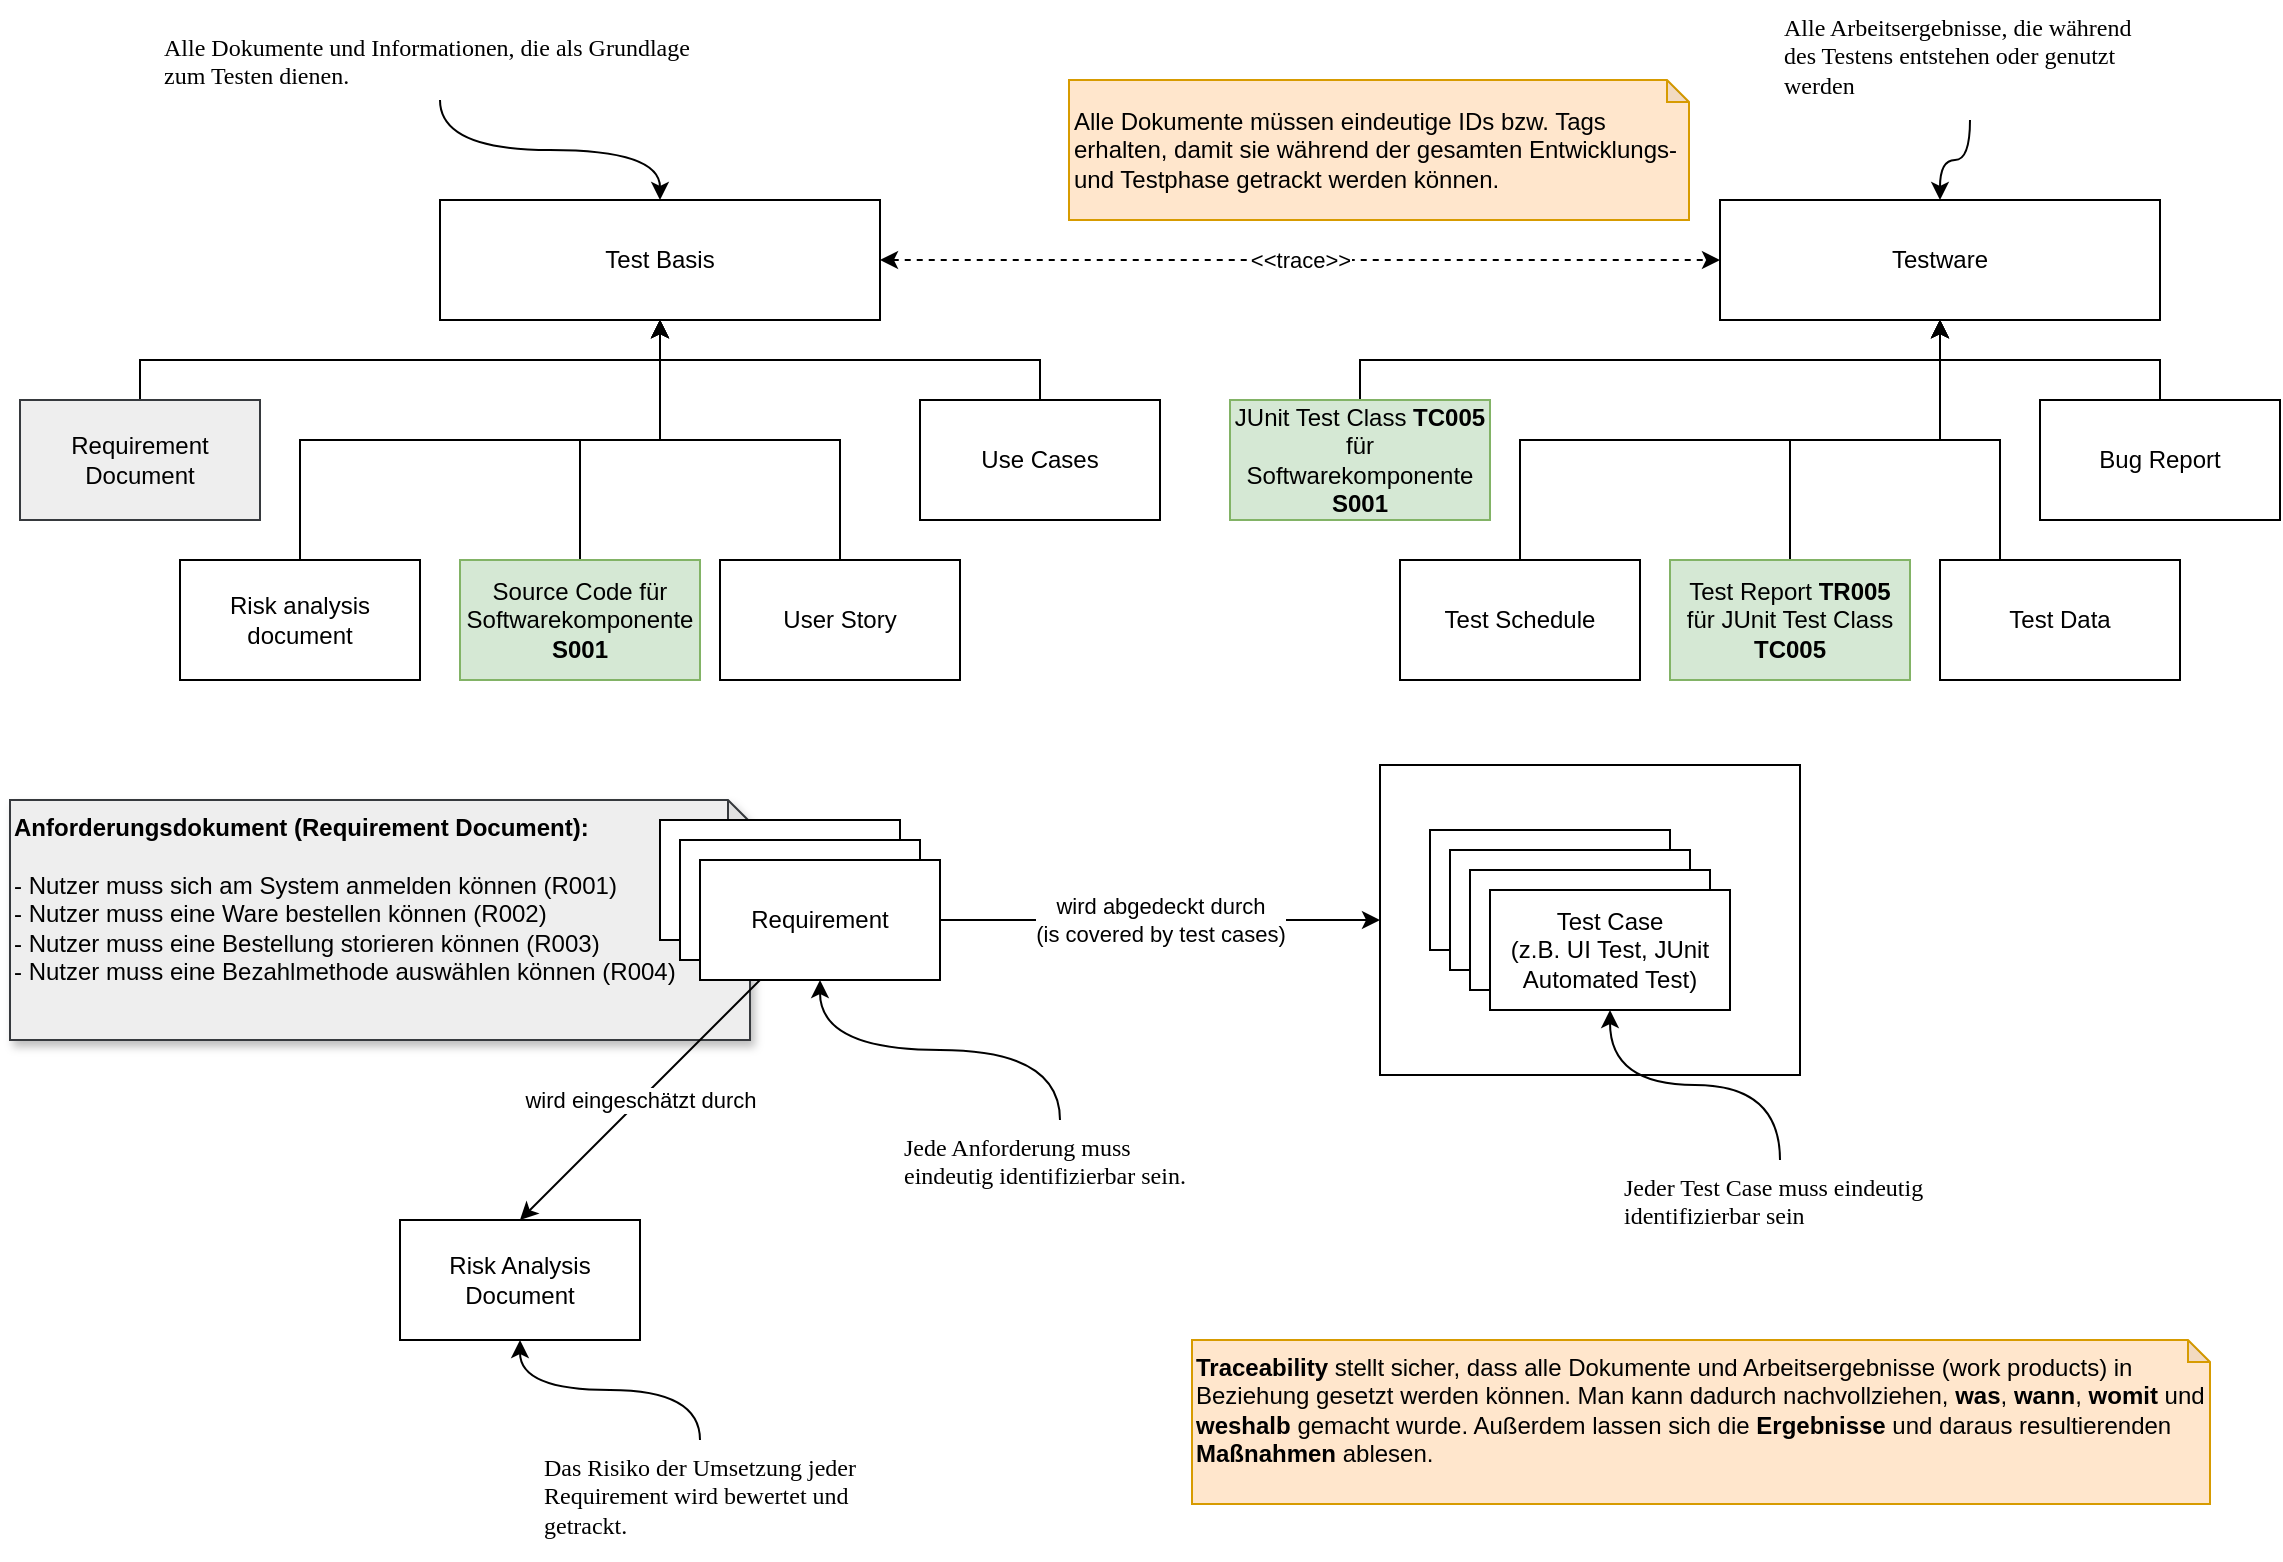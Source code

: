 <mxfile version="22.0.3" type="device">
  <diagram name="Seite-1" id="roXuE7L3s7j9phd4YfCg">
    <mxGraphModel dx="1687" dy="993" grid="0" gridSize="10" guides="1" tooltips="1" connect="1" arrows="1" fold="1" page="1" pageScale="1" pageWidth="1169" pageHeight="827" math="0" shadow="0">
      <root>
        <mxCell id="0" />
        <mxCell id="1" parent="0" />
        <mxCell id="yplDRdkCxZIl3KR5xcUl-41" value="" style="rounded=0;whiteSpace=wrap;html=1;" vertex="1" parent="1">
          <mxGeometry x="700" y="392.5" width="210" height="155" as="geometry" />
        </mxCell>
        <mxCell id="yplDRdkCxZIl3KR5xcUl-21" value="&amp;lt;&amp;lt;trace&amp;gt;&amp;gt;" style="edgeStyle=orthogonalEdgeStyle;rounded=0;orthogonalLoop=1;jettySize=auto;html=1;dashed=1;endArrow=classic;endFill=1;startArrow=classic;startFill=1;" edge="1" parent="1" source="yplDRdkCxZIl3KR5xcUl-2" target="yplDRdkCxZIl3KR5xcUl-20">
          <mxGeometry relative="1" as="geometry" />
        </mxCell>
        <mxCell id="yplDRdkCxZIl3KR5xcUl-2" value="Test Basis" style="rounded=0;whiteSpace=wrap;html=1;" vertex="1" parent="1">
          <mxGeometry x="230" y="110" width="220" height="60" as="geometry" />
        </mxCell>
        <mxCell id="yplDRdkCxZIl3KR5xcUl-13" style="edgeStyle=orthogonalEdgeStyle;rounded=0;orthogonalLoop=1;jettySize=auto;html=1;exitX=0.5;exitY=0;exitDx=0;exitDy=0;entryX=0.5;entryY=1;entryDx=0;entryDy=0;" edge="1" parent="1" source="yplDRdkCxZIl3KR5xcUl-3" target="yplDRdkCxZIl3KR5xcUl-2">
          <mxGeometry relative="1" as="geometry" />
        </mxCell>
        <mxCell id="yplDRdkCxZIl3KR5xcUl-3" value="Requirement Document" style="rounded=0;whiteSpace=wrap;html=1;fillColor=#eeeeee;strokeColor=#36393d;" vertex="1" parent="1">
          <mxGeometry x="20" y="210" width="120" height="60" as="geometry" />
        </mxCell>
        <mxCell id="yplDRdkCxZIl3KR5xcUl-15" style="edgeStyle=orthogonalEdgeStyle;rounded=0;orthogonalLoop=1;jettySize=auto;html=1;exitX=0.5;exitY=0;exitDx=0;exitDy=0;entryX=0.5;entryY=1;entryDx=0;entryDy=0;" edge="1" parent="1" source="yplDRdkCxZIl3KR5xcUl-5" target="yplDRdkCxZIl3KR5xcUl-2">
          <mxGeometry relative="1" as="geometry" />
        </mxCell>
        <mxCell id="yplDRdkCxZIl3KR5xcUl-5" value="Risk analysis document" style="rounded=0;whiteSpace=wrap;html=1;" vertex="1" parent="1">
          <mxGeometry x="100" y="290" width="120" height="60" as="geometry" />
        </mxCell>
        <mxCell id="yplDRdkCxZIl3KR5xcUl-16" style="edgeStyle=orthogonalEdgeStyle;rounded=0;orthogonalLoop=1;jettySize=auto;html=1;exitX=0.5;exitY=0;exitDx=0;exitDy=0;entryX=0.5;entryY=1;entryDx=0;entryDy=0;" edge="1" parent="1" source="yplDRdkCxZIl3KR5xcUl-6" target="yplDRdkCxZIl3KR5xcUl-2">
          <mxGeometry relative="1" as="geometry" />
        </mxCell>
        <mxCell id="yplDRdkCxZIl3KR5xcUl-6" value="Source Code für Softwarekomponente &lt;b&gt;S001&lt;/b&gt;" style="rounded=0;whiteSpace=wrap;html=1;fillColor=#d5e8d4;strokeColor=#82b366;" vertex="1" parent="1">
          <mxGeometry x="240" y="290" width="120" height="60" as="geometry" />
        </mxCell>
        <mxCell id="yplDRdkCxZIl3KR5xcUl-17" style="edgeStyle=orthogonalEdgeStyle;rounded=0;orthogonalLoop=1;jettySize=auto;html=1;exitX=0.5;exitY=0;exitDx=0;exitDy=0;entryX=0.5;entryY=1;entryDx=0;entryDy=0;" edge="1" parent="1" source="yplDRdkCxZIl3KR5xcUl-11" target="yplDRdkCxZIl3KR5xcUl-2">
          <mxGeometry relative="1" as="geometry" />
        </mxCell>
        <mxCell id="yplDRdkCxZIl3KR5xcUl-11" value="User Story" style="rounded=0;whiteSpace=wrap;html=1;" vertex="1" parent="1">
          <mxGeometry x="370" y="290" width="120" height="60" as="geometry" />
        </mxCell>
        <mxCell id="yplDRdkCxZIl3KR5xcUl-19" style="edgeStyle=orthogonalEdgeStyle;rounded=0;orthogonalLoop=1;jettySize=auto;html=1;exitX=0.5;exitY=0;exitDx=0;exitDy=0;entryX=0.5;entryY=1;entryDx=0;entryDy=0;" edge="1" parent="1" source="yplDRdkCxZIl3KR5xcUl-18" target="yplDRdkCxZIl3KR5xcUl-2">
          <mxGeometry relative="1" as="geometry" />
        </mxCell>
        <mxCell id="yplDRdkCxZIl3KR5xcUl-18" value="Use Cases" style="rounded=0;whiteSpace=wrap;html=1;" vertex="1" parent="1">
          <mxGeometry x="470" y="210" width="120" height="60" as="geometry" />
        </mxCell>
        <mxCell id="yplDRdkCxZIl3KR5xcUl-20" value="Testware&lt;br&gt;" style="rounded=0;whiteSpace=wrap;html=1;" vertex="1" parent="1">
          <mxGeometry x="870" y="110" width="220" height="60" as="geometry" />
        </mxCell>
        <mxCell id="yplDRdkCxZIl3KR5xcUl-23" style="edgeStyle=orthogonalEdgeStyle;rounded=0;orthogonalLoop=1;jettySize=auto;html=1;entryX=0.5;entryY=1;entryDx=0;entryDy=0;exitX=0.5;exitY=0;exitDx=0;exitDy=0;" edge="1" parent="1" source="yplDRdkCxZIl3KR5xcUl-22" target="yplDRdkCxZIl3KR5xcUl-20">
          <mxGeometry relative="1" as="geometry" />
        </mxCell>
        <mxCell id="yplDRdkCxZIl3KR5xcUl-22" value="JUnit Test Class &lt;b&gt;TC005&lt;/b&gt;&lt;br&gt;für Softwarekomponente &lt;b&gt;S001&lt;/b&gt;" style="rounded=0;whiteSpace=wrap;html=1;fillColor=#d5e8d4;strokeColor=#82b366;" vertex="1" parent="1">
          <mxGeometry x="625" y="210" width="130" height="60" as="geometry" />
        </mxCell>
        <mxCell id="yplDRdkCxZIl3KR5xcUl-24" value="Alle Dokumente müssen eindeutige IDs bzw. Tags erhalten, damit sie während der gesamten Entwicklungs- und Testphase getrackt werden können." style="shape=note;whiteSpace=wrap;html=1;backgroundOutline=1;darkOpacity=0.05;size=11;align=left;fillColor=#ffe6cc;strokeColor=#d79b00;" vertex="1" parent="1">
          <mxGeometry x="544.5" y="50" width="310" height="70" as="geometry" />
        </mxCell>
        <mxCell id="yplDRdkCxZIl3KR5xcUl-28" style="edgeStyle=orthogonalEdgeStyle;rounded=0;orthogonalLoop=1;jettySize=auto;html=1;exitX=0.5;exitY=0;exitDx=0;exitDy=0;" edge="1" parent="1" source="yplDRdkCxZIl3KR5xcUl-25" target="yplDRdkCxZIl3KR5xcUl-20">
          <mxGeometry relative="1" as="geometry" />
        </mxCell>
        <mxCell id="yplDRdkCxZIl3KR5xcUl-25" value="Test Schedule" style="rounded=0;whiteSpace=wrap;html=1;" vertex="1" parent="1">
          <mxGeometry x="710" y="290" width="120" height="60" as="geometry" />
        </mxCell>
        <mxCell id="yplDRdkCxZIl3KR5xcUl-30" style="edgeStyle=orthogonalEdgeStyle;rounded=0;orthogonalLoop=1;jettySize=auto;html=1;exitX=0.5;exitY=0;exitDx=0;exitDy=0;entryX=0.5;entryY=1;entryDx=0;entryDy=0;" edge="1" parent="1" source="yplDRdkCxZIl3KR5xcUl-26" target="yplDRdkCxZIl3KR5xcUl-20">
          <mxGeometry relative="1" as="geometry" />
        </mxCell>
        <mxCell id="yplDRdkCxZIl3KR5xcUl-26" value="Test Report &lt;b&gt;TR005&lt;/b&gt; für JUnit Test Class &lt;b&gt;TC005&lt;/b&gt;" style="rounded=0;whiteSpace=wrap;html=1;fillColor=#d5e8d4;strokeColor=#82b366;" vertex="1" parent="1">
          <mxGeometry x="845" y="290" width="120" height="60" as="geometry" />
        </mxCell>
        <mxCell id="yplDRdkCxZIl3KR5xcUl-31" style="edgeStyle=orthogonalEdgeStyle;rounded=0;orthogonalLoop=1;jettySize=auto;html=1;exitX=0.5;exitY=0;exitDx=0;exitDy=0;entryX=0.5;entryY=1;entryDx=0;entryDy=0;" edge="1" parent="1" source="yplDRdkCxZIl3KR5xcUl-27" target="yplDRdkCxZIl3KR5xcUl-20">
          <mxGeometry relative="1" as="geometry" />
        </mxCell>
        <mxCell id="yplDRdkCxZIl3KR5xcUl-27" value="Bug Report" style="rounded=0;whiteSpace=wrap;html=1;" vertex="1" parent="1">
          <mxGeometry x="1030" y="210" width="120" height="60" as="geometry" />
        </mxCell>
        <mxCell id="yplDRdkCxZIl3KR5xcUl-32" value="&lt;b&gt;Anforderungsdokument (Requirement Document):&lt;/b&gt;&lt;br&gt;&lt;br&gt;- Nutzer muss sich am System anmelden können (R001)&lt;br&gt;- Nutzer muss eine Ware bestellen können (R002)&lt;br&gt;- Nutzer muss eine Bestellung storieren können (R003)&lt;br&gt;- Nutzer muss eine Bezahlmethode auswählen können (R004)&lt;br&gt;&lt;br&gt;" style="shape=note;whiteSpace=wrap;html=1;backgroundOutline=1;darkOpacity=0.05;size=11;align=left;fillColor=#eeeeee;strokeColor=#36393d;verticalAlign=top;shadow=1;" vertex="1" parent="1">
          <mxGeometry x="15" y="410" width="370" height="120" as="geometry" />
        </mxCell>
        <mxCell id="yplDRdkCxZIl3KR5xcUl-33" value="Test Case" style="rounded=0;whiteSpace=wrap;html=1;" vertex="1" parent="1">
          <mxGeometry x="725" y="425" width="120" height="60" as="geometry" />
        </mxCell>
        <mxCell id="yplDRdkCxZIl3KR5xcUl-34" value="Test Case" style="rounded=0;whiteSpace=wrap;html=1;" vertex="1" parent="1">
          <mxGeometry x="735" y="435" width="120" height="60" as="geometry" />
        </mxCell>
        <mxCell id="yplDRdkCxZIl3KR5xcUl-35" value="Test Case" style="rounded=0;whiteSpace=wrap;html=1;" vertex="1" parent="1">
          <mxGeometry x="745" y="445" width="120" height="60" as="geometry" />
        </mxCell>
        <mxCell id="yplDRdkCxZIl3KR5xcUl-36" value="Test Case&lt;br&gt;(z.B. UI Test, JUnit Automated Test)" style="rounded=0;whiteSpace=wrap;html=1;" vertex="1" parent="1">
          <mxGeometry x="755" y="455" width="120" height="60" as="geometry" />
        </mxCell>
        <mxCell id="yplDRdkCxZIl3KR5xcUl-38" value="Requirement" style="rounded=0;whiteSpace=wrap;html=1;" vertex="1" parent="1">
          <mxGeometry x="340" y="420" width="120" height="60" as="geometry" />
        </mxCell>
        <mxCell id="yplDRdkCxZIl3KR5xcUl-39" value="Requirement" style="rounded=0;whiteSpace=wrap;html=1;" vertex="1" parent="1">
          <mxGeometry x="350" y="430" width="120" height="60" as="geometry" />
        </mxCell>
        <mxCell id="yplDRdkCxZIl3KR5xcUl-42" value="wird abgedeckt durch&lt;br&gt;(is covered by test cases)" style="edgeStyle=orthogonalEdgeStyle;rounded=0;orthogonalLoop=1;jettySize=auto;html=1;exitX=1;exitY=0.5;exitDx=0;exitDy=0;entryX=0;entryY=0.5;entryDx=0;entryDy=0;" edge="1" parent="1" source="yplDRdkCxZIl3KR5xcUl-40" target="yplDRdkCxZIl3KR5xcUl-41">
          <mxGeometry relative="1" as="geometry" />
        </mxCell>
        <mxCell id="yplDRdkCxZIl3KR5xcUl-49" value="wird eingeschätzt durch" style="rounded=0;orthogonalLoop=1;jettySize=auto;html=1;exitX=0.25;exitY=1;exitDx=0;exitDy=0;entryX=0.5;entryY=0;entryDx=0;entryDy=0;" edge="1" parent="1" source="yplDRdkCxZIl3KR5xcUl-40" target="yplDRdkCxZIl3KR5xcUl-48">
          <mxGeometry relative="1" as="geometry" />
        </mxCell>
        <mxCell id="yplDRdkCxZIl3KR5xcUl-40" value="Requirement" style="rounded=0;whiteSpace=wrap;html=1;" vertex="1" parent="1">
          <mxGeometry x="360" y="440" width="120" height="60" as="geometry" />
        </mxCell>
        <mxCell id="yplDRdkCxZIl3KR5xcUl-45" style="edgeStyle=orthogonalEdgeStyle;orthogonalLoop=1;jettySize=auto;html=1;curved=1;" edge="1" parent="1" source="yplDRdkCxZIl3KR5xcUl-44" target="yplDRdkCxZIl3KR5xcUl-36">
          <mxGeometry relative="1" as="geometry" />
        </mxCell>
        <mxCell id="yplDRdkCxZIl3KR5xcUl-44" value="Jeder Test Case muss eindeutig identifizierbar sein" style="text;html=1;strokeColor=none;fillColor=none;align=left;verticalAlign=top;whiteSpace=wrap;rounded=0;fontFamily=Comic Sans MS;" vertex="1" parent="1">
          <mxGeometry x="820" y="590" width="160" height="60" as="geometry" />
        </mxCell>
        <mxCell id="yplDRdkCxZIl3KR5xcUl-47" style="edgeStyle=orthogonalEdgeStyle;orthogonalLoop=1;jettySize=auto;html=1;exitX=0.5;exitY=0;exitDx=0;exitDy=0;curved=1;" edge="1" parent="1" source="yplDRdkCxZIl3KR5xcUl-46" target="yplDRdkCxZIl3KR5xcUl-40">
          <mxGeometry relative="1" as="geometry" />
        </mxCell>
        <mxCell id="yplDRdkCxZIl3KR5xcUl-46" value="Jede Anforderung muss eindeutig identifizierbar sein." style="text;html=1;strokeColor=none;fillColor=none;align=left;verticalAlign=top;whiteSpace=wrap;rounded=0;fontFamily=Comic Sans MS;" vertex="1" parent="1">
          <mxGeometry x="460" y="570" width="160" height="60" as="geometry" />
        </mxCell>
        <mxCell id="yplDRdkCxZIl3KR5xcUl-48" value="Risk Analysis Document" style="rounded=0;whiteSpace=wrap;html=1;" vertex="1" parent="1">
          <mxGeometry x="210" y="620" width="120" height="60" as="geometry" />
        </mxCell>
        <mxCell id="yplDRdkCxZIl3KR5xcUl-50" value="Das Risiko der Umsetzung jeder Requirement wird bewertet und getrackt." style="text;html=1;strokeColor=none;fillColor=none;align=left;verticalAlign=top;whiteSpace=wrap;rounded=0;fontFamily=Comic Sans MS;" vertex="1" parent="1">
          <mxGeometry x="280" y="730" width="160" height="60" as="geometry" />
        </mxCell>
        <mxCell id="yplDRdkCxZIl3KR5xcUl-51" style="edgeStyle=orthogonalEdgeStyle;orthogonalLoop=1;jettySize=auto;html=1;exitX=0.5;exitY=0;exitDx=0;exitDy=0;curved=1;entryX=0.5;entryY=1;entryDx=0;entryDy=0;" edge="1" parent="1" source="yplDRdkCxZIl3KR5xcUl-50" target="yplDRdkCxZIl3KR5xcUl-48">
          <mxGeometry relative="1" as="geometry">
            <mxPoint x="520" y="709.48" as="sourcePoint" />
            <mxPoint x="400" y="639.48" as="targetPoint" />
          </mxGeometry>
        </mxCell>
        <mxCell id="yplDRdkCxZIl3KR5xcUl-55" style="edgeStyle=orthogonalEdgeStyle;orthogonalLoop=1;jettySize=auto;html=1;curved=1;" edge="1" parent="1" source="yplDRdkCxZIl3KR5xcUl-52" target="yplDRdkCxZIl3KR5xcUl-20">
          <mxGeometry relative="1" as="geometry" />
        </mxCell>
        <mxCell id="yplDRdkCxZIl3KR5xcUl-52" value="Alle Arbeitsergebnisse, die während des Testens entstehen oder genutzt werden" style="text;html=1;strokeColor=none;fillColor=none;align=left;verticalAlign=top;whiteSpace=wrap;rounded=0;fontFamily=Comic Sans MS;" vertex="1" parent="1">
          <mxGeometry x="900" y="10" width="190" height="60" as="geometry" />
        </mxCell>
        <mxCell id="yplDRdkCxZIl3KR5xcUl-54" style="edgeStyle=orthogonalEdgeStyle;rounded=0;orthogonalLoop=1;jettySize=auto;html=1;exitX=0.5;exitY=0;exitDx=0;exitDy=0;entryX=0.5;entryY=1;entryDx=0;entryDy=0;" edge="1" parent="1" source="yplDRdkCxZIl3KR5xcUl-53" target="yplDRdkCxZIl3KR5xcUl-20">
          <mxGeometry relative="1" as="geometry">
            <Array as="points">
              <mxPoint x="1010" y="290" />
              <mxPoint x="1010" y="230" />
              <mxPoint x="980" y="230" />
            </Array>
          </mxGeometry>
        </mxCell>
        <mxCell id="yplDRdkCxZIl3KR5xcUl-53" value="Test Data" style="rounded=0;whiteSpace=wrap;html=1;" vertex="1" parent="1">
          <mxGeometry x="980" y="290" width="120" height="60" as="geometry" />
        </mxCell>
        <mxCell id="yplDRdkCxZIl3KR5xcUl-57" style="edgeStyle=orthogonalEdgeStyle;orthogonalLoop=1;jettySize=auto;html=1;curved=1;" edge="1" parent="1" source="yplDRdkCxZIl3KR5xcUl-56" target="yplDRdkCxZIl3KR5xcUl-2">
          <mxGeometry relative="1" as="geometry" />
        </mxCell>
        <mxCell id="yplDRdkCxZIl3KR5xcUl-56" value="Alle Dokumente und Informationen, die als Grundlage zum Testen dienen." style="text;html=1;strokeColor=none;fillColor=none;align=left;verticalAlign=top;whiteSpace=wrap;rounded=0;fontFamily=Comic Sans MS;" vertex="1" parent="1">
          <mxGeometry x="90" y="20" width="280" height="40" as="geometry" />
        </mxCell>
        <mxCell id="yplDRdkCxZIl3KR5xcUl-58" value="&lt;b&gt;Traceability &lt;/b&gt;stellt sicher, dass alle Dokumente und Arbeitsergebnisse (work products) in Beziehung gesetzt werden können. Man kann dadurch nachvollziehen, &lt;b&gt;was&lt;/b&gt;, &lt;b&gt;wann&lt;/b&gt;, &lt;b&gt;womit &lt;/b&gt;und &lt;b&gt;weshalb &lt;/b&gt;gemacht wurde. Außerdem lassen sich die &lt;b&gt;Ergebnisse &lt;/b&gt;und daraus resultierenden &lt;b&gt;Maßnahmen &lt;/b&gt;ablesen." style="shape=note;whiteSpace=wrap;html=1;backgroundOutline=1;darkOpacity=0.05;size=11;align=left;fillColor=#ffe6cc;strokeColor=#d79b00;verticalAlign=top;" vertex="1" parent="1">
          <mxGeometry x="606" y="680" width="509" height="82" as="geometry" />
        </mxCell>
      </root>
    </mxGraphModel>
  </diagram>
</mxfile>
